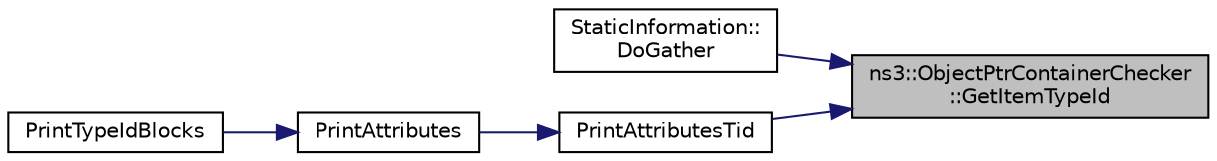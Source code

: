 digraph "ns3::ObjectPtrContainerChecker::GetItemTypeId"
{
 // LATEX_PDF_SIZE
  edge [fontname="Helvetica",fontsize="10",labelfontname="Helvetica",labelfontsize="10"];
  node [fontname="Helvetica",fontsize="10",shape=record];
  rankdir="RL";
  Node1 [label="ns3::ObjectPtrContainerChecker\l::GetItemTypeId",height=0.2,width=0.4,color="black", fillcolor="grey75", style="filled", fontcolor="black",tooltip="Get the TypeId of the container class type."];
  Node1 -> Node2 [dir="back",color="midnightblue",fontsize="10",style="solid",fontname="Helvetica"];
  Node2 [label="StaticInformation::\lDoGather",height=0.2,width=0.4,color="black", fillcolor="white", style="filled",URL="$class_static_information.html#a069effffe5ecd58b6cc7eeb86d4eed0e",tooltip="Gather attribute, configuration path information for tid."];
  Node1 -> Node3 [dir="back",color="midnightblue",fontsize="10",style="solid",fontname="Helvetica"];
  Node3 [label="PrintAttributesTid",height=0.2,width=0.4,color="black", fillcolor="white", style="filled",URL="$print-introspected-doxygen_8cc.html#af7d3e211ca4107638fd7b5699f569ff8",tooltip="Print direct Attributes for this TypeId."];
  Node3 -> Node4 [dir="back",color="midnightblue",fontsize="10",style="solid",fontname="Helvetica"];
  Node4 [label="PrintAttributes",height=0.2,width=0.4,color="black", fillcolor="white", style="filled",URL="$print-introspected-doxygen_8cc.html#ae1835e579578f69543dea8a8ef9a6d1b",tooltip="Print the Attributes block for tid, including Attributes declared in base classes."];
  Node4 -> Node5 [dir="back",color="midnightblue",fontsize="10",style="solid",fontname="Helvetica"];
  Node5 [label="PrintTypeIdBlocks",height=0.2,width=0.4,color="black", fillcolor="white", style="filled",URL="$print-introspected-doxygen_8cc.html#a62645d02d71b5d1622ccb9f16d5fa412",tooltip="Print the doxy block for each TypeId."];
}
